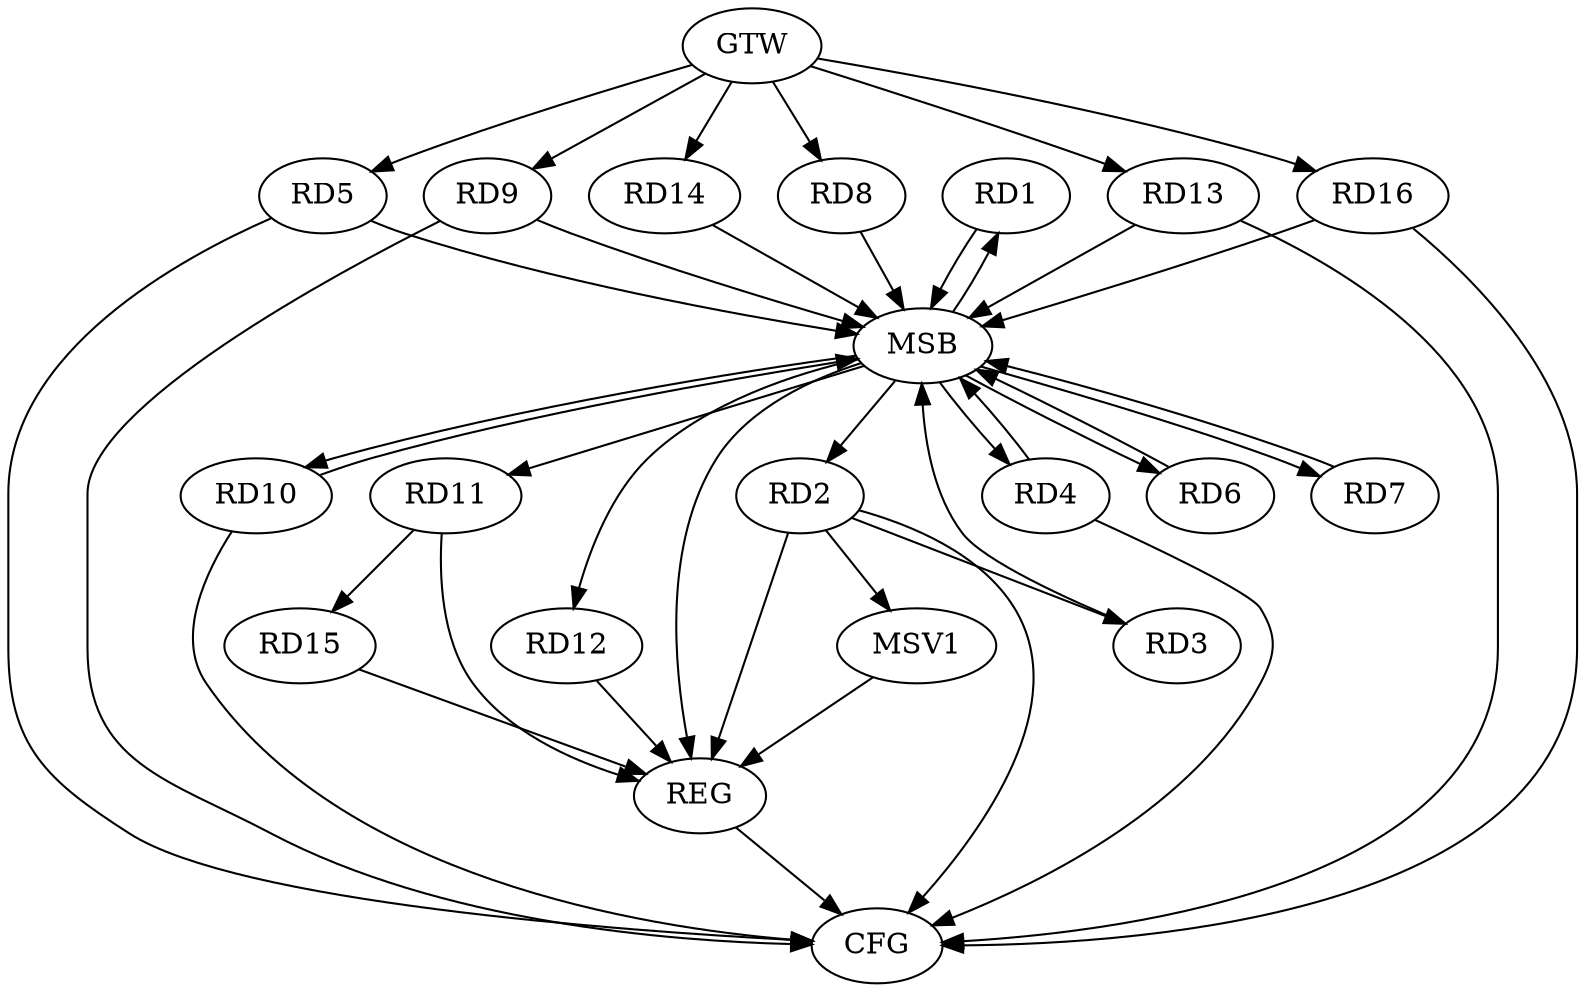 strict digraph G {
  RD1 [ label="RD1" ];
  RD2 [ label="RD2" ];
  RD3 [ label="RD3" ];
  RD4 [ label="RD4" ];
  RD5 [ label="RD5" ];
  RD6 [ label="RD6" ];
  RD7 [ label="RD7" ];
  RD8 [ label="RD8" ];
  RD9 [ label="RD9" ];
  RD10 [ label="RD10" ];
  RD11 [ label="RD11" ];
  RD12 [ label="RD12" ];
  RD13 [ label="RD13" ];
  RD14 [ label="RD14" ];
  RD15 [ label="RD15" ];
  RD16 [ label="RD16" ];
  GTW [ label="GTW" ];
  REG [ label="REG" ];
  MSB [ label="MSB" ];
  CFG [ label="CFG" ];
  MSV1 [ label="MSV1" ];
  RD2 -> RD3;
  RD11 -> RD15;
  GTW -> RD5;
  GTW -> RD8;
  GTW -> RD9;
  GTW -> RD13;
  GTW -> RD14;
  GTW -> RD16;
  RD2 -> REG;
  RD11 -> REG;
  RD12 -> REG;
  RD15 -> REG;
  RD1 -> MSB;
  MSB -> REG;
  RD3 -> MSB;
  RD4 -> MSB;
  MSB -> RD10;
  MSB -> RD11;
  RD5 -> MSB;
  RD6 -> MSB;
  RD7 -> MSB;
  MSB -> RD1;
  MSB -> RD4;
  MSB -> RD6;
  MSB -> RD12;
  RD8 -> MSB;
  MSB -> RD7;
  RD9 -> MSB;
  RD10 -> MSB;
  RD13 -> MSB;
  RD14 -> MSB;
  MSB -> RD2;
  RD16 -> MSB;
  RD10 -> CFG;
  RD2 -> CFG;
  RD4 -> CFG;
  RD5 -> CFG;
  RD13 -> CFG;
  RD9 -> CFG;
  RD16 -> CFG;
  REG -> CFG;
  RD2 -> MSV1;
  MSV1 -> REG;
}
